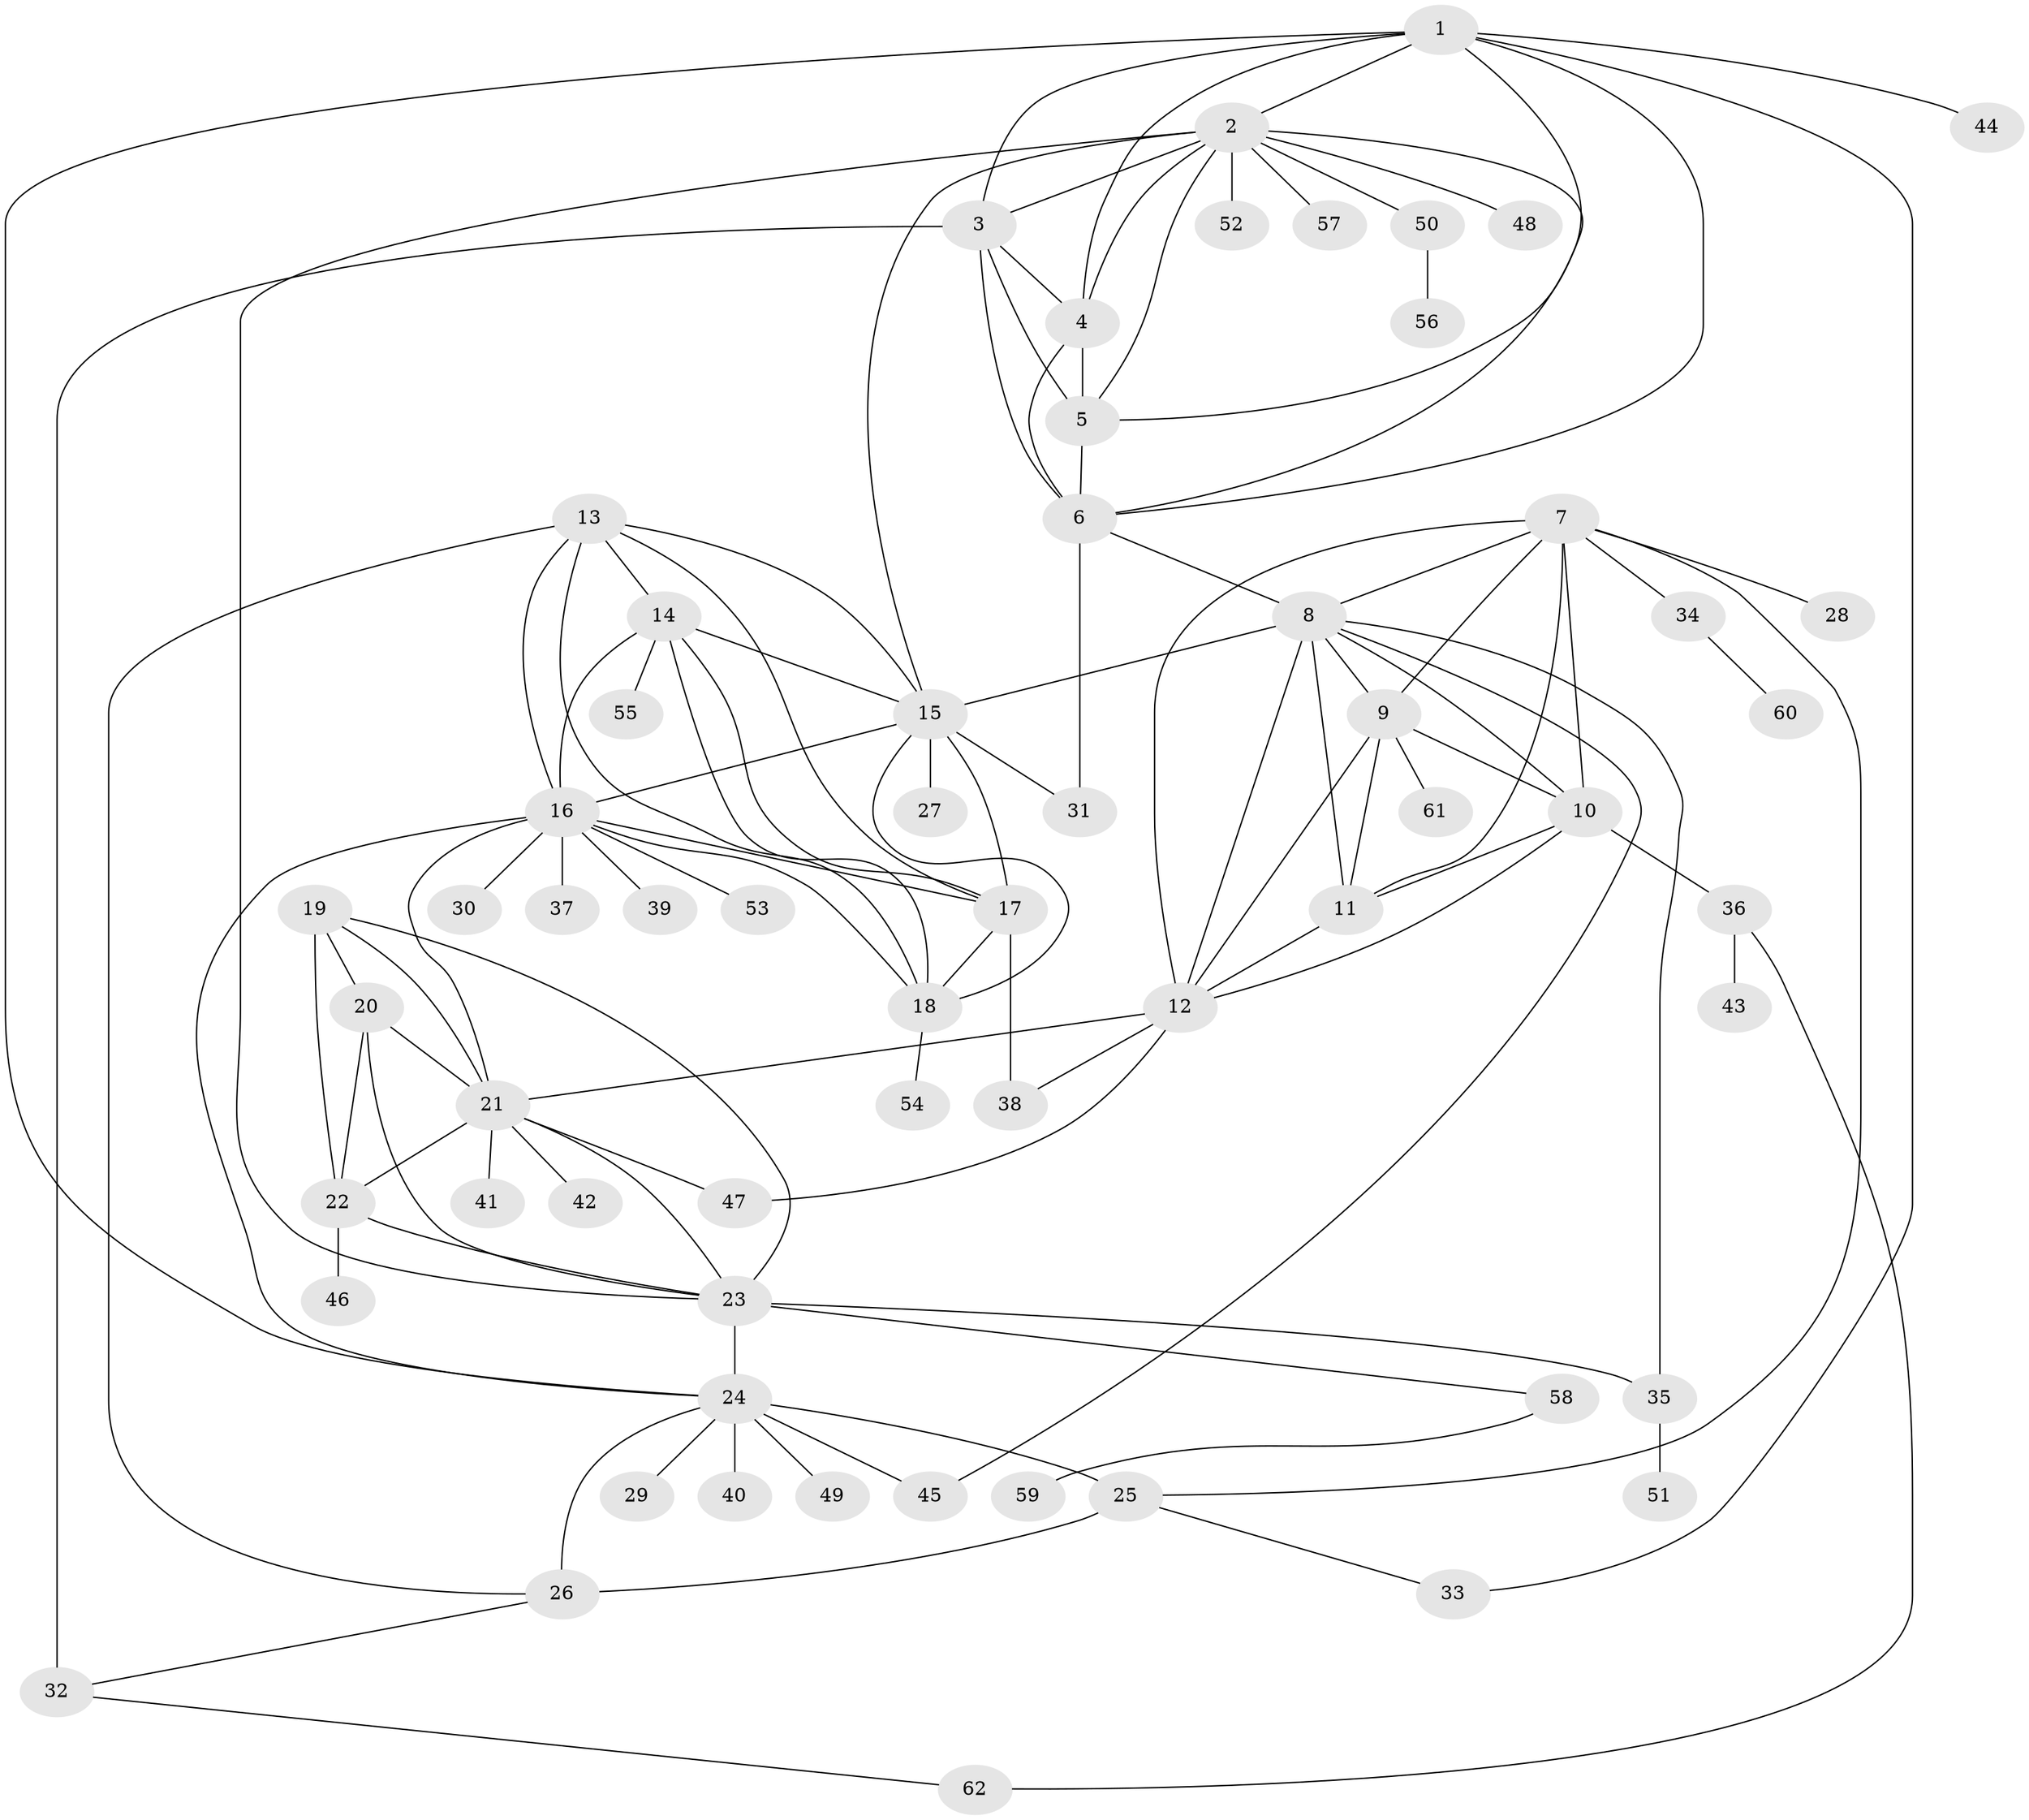 // original degree distribution, {9: 0.056910569105691054, 12: 0.024390243902439025, 5: 0.032520325203252036, 8: 0.024390243902439025, 11: 0.016260162601626018, 7: 0.056910569105691054, 15: 0.008130081300813009, 10: 0.016260162601626018, 6: 0.008130081300813009, 1: 0.5934959349593496, 2: 0.11382113821138211, 3: 0.032520325203252036, 4: 0.016260162601626018}
// Generated by graph-tools (version 1.1) at 2025/37/03/09/25 02:37:31]
// undirected, 62 vertices, 113 edges
graph export_dot {
graph [start="1"]
  node [color=gray90,style=filled];
  1;
  2;
  3;
  4;
  5;
  6;
  7;
  8;
  9;
  10;
  11;
  12;
  13;
  14;
  15;
  16;
  17;
  18;
  19;
  20;
  21;
  22;
  23;
  24;
  25;
  26;
  27;
  28;
  29;
  30;
  31;
  32;
  33;
  34;
  35;
  36;
  37;
  38;
  39;
  40;
  41;
  42;
  43;
  44;
  45;
  46;
  47;
  48;
  49;
  50;
  51;
  52;
  53;
  54;
  55;
  56;
  57;
  58;
  59;
  60;
  61;
  62;
  1 -- 2 [weight=1.0];
  1 -- 3 [weight=1.0];
  1 -- 4 [weight=1.0];
  1 -- 5 [weight=1.0];
  1 -- 6 [weight=1.0];
  1 -- 24 [weight=1.0];
  1 -- 33 [weight=1.0];
  1 -- 44 [weight=1.0];
  2 -- 3 [weight=1.0];
  2 -- 4 [weight=1.0];
  2 -- 5 [weight=1.0];
  2 -- 6 [weight=1.0];
  2 -- 15 [weight=1.0];
  2 -- 23 [weight=1.0];
  2 -- 48 [weight=1.0];
  2 -- 50 [weight=1.0];
  2 -- 52 [weight=1.0];
  2 -- 57 [weight=1.0];
  3 -- 4 [weight=1.0];
  3 -- 5 [weight=1.0];
  3 -- 6 [weight=1.0];
  3 -- 32 [weight=3.0];
  4 -- 5 [weight=3.0];
  4 -- 6 [weight=1.0];
  5 -- 6 [weight=1.0];
  6 -- 8 [weight=1.0];
  6 -- 31 [weight=4.0];
  7 -- 8 [weight=1.0];
  7 -- 9 [weight=1.0];
  7 -- 10 [weight=1.0];
  7 -- 11 [weight=1.0];
  7 -- 12 [weight=1.0];
  7 -- 25 [weight=1.0];
  7 -- 28 [weight=1.0];
  7 -- 34 [weight=1.0];
  8 -- 9 [weight=1.0];
  8 -- 10 [weight=1.0];
  8 -- 11 [weight=2.0];
  8 -- 12 [weight=1.0];
  8 -- 15 [weight=2.0];
  8 -- 35 [weight=1.0];
  8 -- 45 [weight=1.0];
  9 -- 10 [weight=1.0];
  9 -- 11 [weight=1.0];
  9 -- 12 [weight=1.0];
  9 -- 61 [weight=1.0];
  10 -- 11 [weight=1.0];
  10 -- 12 [weight=1.0];
  10 -- 36 [weight=1.0];
  11 -- 12 [weight=1.0];
  12 -- 21 [weight=1.0];
  12 -- 38 [weight=1.0];
  12 -- 47 [weight=1.0];
  13 -- 14 [weight=1.0];
  13 -- 15 [weight=1.0];
  13 -- 16 [weight=1.0];
  13 -- 17 [weight=1.0];
  13 -- 18 [weight=1.0];
  13 -- 26 [weight=1.0];
  14 -- 15 [weight=1.0];
  14 -- 16 [weight=1.0];
  14 -- 17 [weight=1.0];
  14 -- 18 [weight=1.0];
  14 -- 55 [weight=1.0];
  15 -- 16 [weight=1.0];
  15 -- 17 [weight=1.0];
  15 -- 18 [weight=1.0];
  15 -- 27 [weight=5.0];
  15 -- 31 [weight=1.0];
  16 -- 17 [weight=1.0];
  16 -- 18 [weight=1.0];
  16 -- 21 [weight=1.0];
  16 -- 24 [weight=1.0];
  16 -- 30 [weight=1.0];
  16 -- 37 [weight=1.0];
  16 -- 39 [weight=1.0];
  16 -- 53 [weight=1.0];
  17 -- 18 [weight=1.0];
  17 -- 38 [weight=3.0];
  18 -- 54 [weight=1.0];
  19 -- 20 [weight=3.0];
  19 -- 21 [weight=2.0];
  19 -- 22 [weight=2.0];
  19 -- 23 [weight=2.0];
  20 -- 21 [weight=1.0];
  20 -- 22 [weight=1.0];
  20 -- 23 [weight=1.0];
  21 -- 22 [weight=1.0];
  21 -- 23 [weight=1.0];
  21 -- 41 [weight=1.0];
  21 -- 42 [weight=1.0];
  21 -- 47 [weight=1.0];
  22 -- 23 [weight=1.0];
  22 -- 46 [weight=3.0];
  23 -- 24 [weight=1.0];
  23 -- 35 [weight=1.0];
  23 -- 58 [weight=1.0];
  24 -- 25 [weight=4.0];
  24 -- 26 [weight=4.0];
  24 -- 29 [weight=1.0];
  24 -- 40 [weight=3.0];
  24 -- 45 [weight=1.0];
  24 -- 49 [weight=1.0];
  25 -- 26 [weight=1.0];
  25 -- 33 [weight=1.0];
  26 -- 32 [weight=1.0];
  32 -- 62 [weight=1.0];
  34 -- 60 [weight=1.0];
  35 -- 51 [weight=1.0];
  36 -- 43 [weight=1.0];
  36 -- 62 [weight=1.0];
  50 -- 56 [weight=1.0];
  58 -- 59 [weight=1.0];
}
